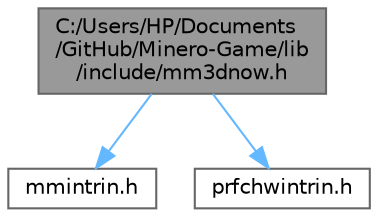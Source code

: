 digraph "C:/Users/HP/Documents/GitHub/Minero-Game/lib/include/mm3dnow.h"
{
 // LATEX_PDF_SIZE
  bgcolor="transparent";
  edge [fontname=Helvetica,fontsize=10,labelfontname=Helvetica,labelfontsize=10];
  node [fontname=Helvetica,fontsize=10,shape=box,height=0.2,width=0.4];
  Node1 [id="Node000001",label="C:/Users/HP/Documents\l/GitHub/Minero-Game/lib\l/include/mm3dnow.h",height=0.2,width=0.4,color="gray40", fillcolor="grey60", style="filled", fontcolor="black",tooltip=" "];
  Node1 -> Node2 [id="edge1_Node000001_Node000002",color="steelblue1",style="solid",tooltip=" "];
  Node2 [id="Node000002",label="mmintrin.h",height=0.2,width=0.4,color="grey40", fillcolor="white", style="filled",URL="$lib_2include_2mmintrin_8h.html",tooltip=" "];
  Node1 -> Node3 [id="edge2_Node000001_Node000003",color="steelblue1",style="solid",tooltip=" "];
  Node3 [id="Node000003",label="prfchwintrin.h",height=0.2,width=0.4,color="grey40", fillcolor="white", style="filled",URL="$lib_2include_2prfchwintrin_8h.html",tooltip=" "];
}
